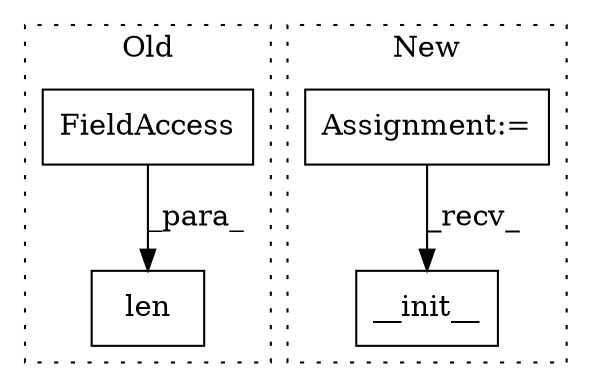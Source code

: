 digraph G {
subgraph cluster0 {
1 [label="len" a="32" s="2086,2107" l="4,1" shape="box"];
4 [label="FieldAccess" a="22" s="2090" l="17" shape="box"];
label = "Old";
style="dotted";
}
subgraph cluster1 {
2 [label="__init__" a="32" s="965,978" l="9,1" shape="box"];
3 [label="Assignment:=" a="7" s="901" l="22" shape="box"];
label = "New";
style="dotted";
}
3 -> 2 [label="_recv_"];
4 -> 1 [label="_para_"];
}